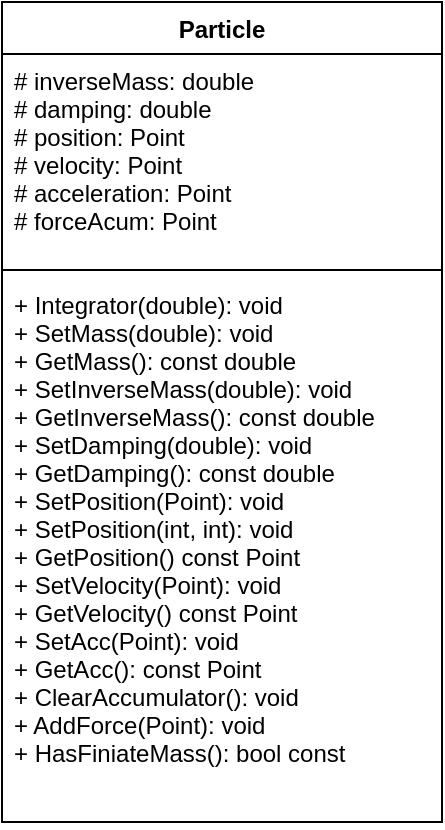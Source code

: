 <mxfile version="20.8.20" type="github">
  <diagram name="Page-1" id="6ThXWku0QWVdUMpwx_tj">
    <mxGraphModel dx="991" dy="585" grid="1" gridSize="10" guides="1" tooltips="1" connect="1" arrows="1" fold="1" page="1" pageScale="1" pageWidth="850" pageHeight="1100" math="0" shadow="0">
      <root>
        <mxCell id="0" />
        <mxCell id="1" parent="0" />
        <mxCell id="IEn-NAlDlUGwYrwQhR0I-1" value="Particle" style="swimlane;fontStyle=1;align=center;verticalAlign=top;childLayout=stackLayout;horizontal=1;startSize=26;horizontalStack=0;resizeParent=1;resizeParentMax=0;resizeLast=0;collapsible=1;marginBottom=0;" parent="1" vertex="1">
          <mxGeometry x="80" y="40" width="220" height="410" as="geometry" />
        </mxCell>
        <mxCell id="IEn-NAlDlUGwYrwQhR0I-2" value="# inverseMass: double&#xa;# damping: double&#xa;# position: Point&#xa;# velocity: Point&#xa;# acceleration: Point&#xa;# forceAcum: Point" style="text;strokeColor=none;fillColor=none;align=left;verticalAlign=top;spacingLeft=4;spacingRight=4;overflow=hidden;rotatable=0;points=[[0,0.5],[1,0.5]];portConstraint=eastwest;" parent="IEn-NAlDlUGwYrwQhR0I-1" vertex="1">
          <mxGeometry y="26" width="220" height="104" as="geometry" />
        </mxCell>
        <mxCell id="IEn-NAlDlUGwYrwQhR0I-3" value="" style="line;strokeWidth=1;fillColor=none;align=left;verticalAlign=middle;spacingTop=-1;spacingLeft=3;spacingRight=3;rotatable=0;labelPosition=right;points=[];portConstraint=eastwest;strokeColor=inherit;" parent="IEn-NAlDlUGwYrwQhR0I-1" vertex="1">
          <mxGeometry y="130" width="220" height="8" as="geometry" />
        </mxCell>
        <mxCell id="IEn-NAlDlUGwYrwQhR0I-4" value="+ Integrator(double): void&#xa;+ SetMass(double): void&#xa;+ GetMass(): const double&#xa;+ SetInverseMass(double): void&#xa;+ GetInverseMass(): const double&#xa;+ SetDamping(double): void&#xa;+ GetDamping(): const double&#xa;+ SetPosition(Point): void&#xa;+ SetPosition(int, int): void&#xa;+ GetPosition() const Point&#xa;+ SetVelocity(Point): void&#xa;+ GetVelocity() const Point&#xa;+ SetAcc(Point): void&#xa;+ GetAcc(): const Point&#xa;+ ClearAccumulator(): void&#xa;+ AddForce(Point): void&#xa;+ HasFiniateMass(): bool const" style="text;strokeColor=none;fillColor=none;align=left;verticalAlign=top;spacingLeft=4;spacingRight=4;overflow=hidden;rotatable=0;points=[[0,0.5],[1,0.5]];portConstraint=eastwest;" parent="IEn-NAlDlUGwYrwQhR0I-1" vertex="1">
          <mxGeometry y="138" width="220" height="272" as="geometry" />
        </mxCell>
      </root>
    </mxGraphModel>
  </diagram>
</mxfile>
